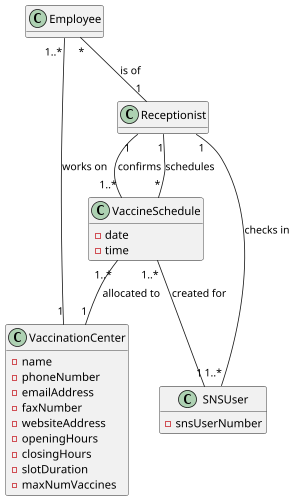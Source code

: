 @startuml US04_MD
hide methods

scale 500 height

class SNSUser {
    -snsUserNumber
}

class VaccinationCenter {
    -name
    -phoneNumber
    -emailAddress
    -faxNumber
    -websiteAddress
    -openingHours
    -closingHours
    -slotDuration
    -maxNumVaccines
}

class Employee {

}

class Receptionist {

}

class VaccineSchedule {
    -date
    -time
}


Employee "*" -- "1" Receptionist : is of
Employee "1..*" -- "1" VaccinationCenter : works on
Receptionist "1" -- "1..*" SNSUser : checks in
Receptionist "1" -- "1..*" VaccineSchedule : confirms 
Receptionist "1" -- "*" VaccineSchedule : schedules 
VaccineSchedule "1..*" -- "1" SNSUser :  created for 
VaccineSchedule "1..*" -- "1" VaccinationCenter :  allocated to 

@enduml